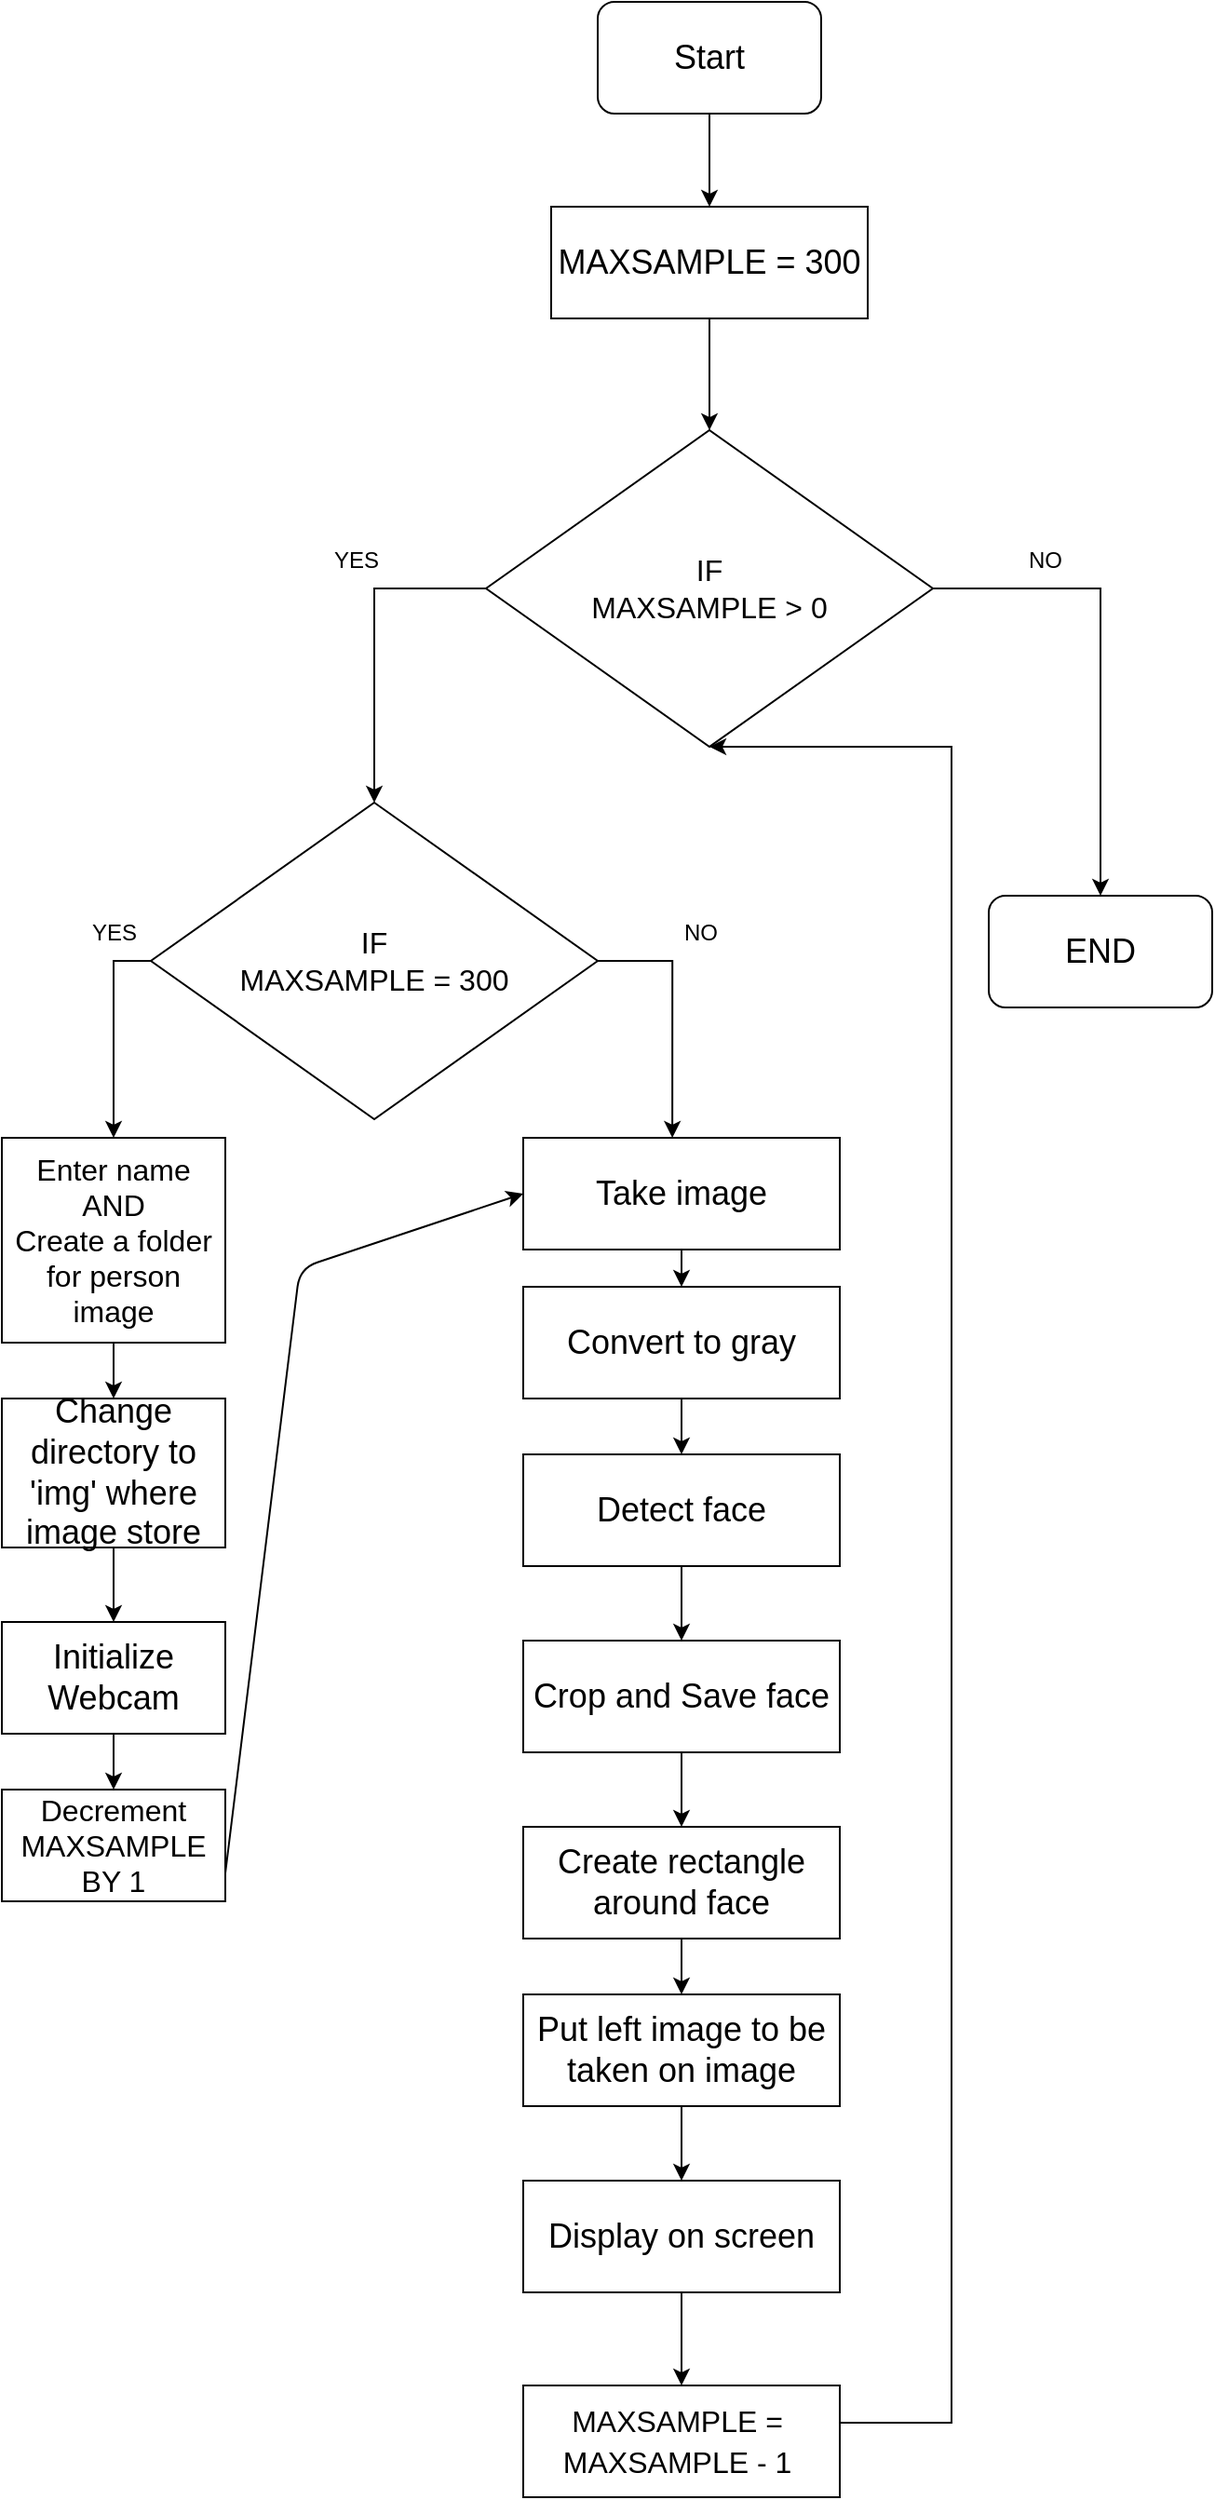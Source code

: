 <mxfile version="13.6.3" type="github">
  <diagram id="umDb_-zciCzAvkwwaGba" name="Page-1">
    <mxGraphModel dx="742" dy="508" grid="1" gridSize="10" guides="1" tooltips="1" connect="1" arrows="1" fold="1" page="1" pageScale="1" pageWidth="850" pageHeight="1100" math="0" shadow="0">
      <root>
        <mxCell id="0" />
        <mxCell id="1" parent="0" />
        <mxCell id="-TP9oQ7jm48y1_SzsRdm-7" style="edgeStyle=orthogonalEdgeStyle;rounded=0;orthogonalLoop=1;jettySize=auto;html=1;entryX=0.5;entryY=0;entryDx=0;entryDy=0;exitX=0.5;exitY=1;exitDx=0;exitDy=0;exitPerimeter=0;" parent="1" source="-TP9oQ7jm48y1_SzsRdm-1" target="-TP9oQ7jm48y1_SzsRdm-4" edge="1">
          <mxGeometry relative="1" as="geometry">
            <mxPoint x="390" y="240" as="targetPoint" />
          </mxGeometry>
        </mxCell>
        <mxCell id="-TP9oQ7jm48y1_SzsRdm-1" value="&lt;font style=&quot;font-size: 18px&quot;&gt;Start&lt;br&gt;&lt;/font&gt;" style="rounded=1;whiteSpace=wrap;html=1;" parent="1" vertex="1">
          <mxGeometry x="330" y="140" width="120" height="60" as="geometry" />
        </mxCell>
        <mxCell id="-TP9oQ7jm48y1_SzsRdm-4" value="&lt;font style=&quot;font-size: 18px&quot;&gt;MAXSAMPLE = 300&lt;/font&gt;" style="rounded=0;whiteSpace=wrap;html=1;" parent="1" vertex="1">
          <mxGeometry x="305" y="250" width="170" height="60" as="geometry" />
        </mxCell>
        <mxCell id="-TP9oQ7jm48y1_SzsRdm-12" style="edgeStyle=orthogonalEdgeStyle;rounded=0;orthogonalLoop=1;jettySize=auto;html=1;entryX=0.5;entryY=0;entryDx=0;entryDy=0;exitX=0.5;exitY=1;exitDx=0;exitDy=0;exitPerimeter=0;" parent="1" source="-TP9oQ7jm48y1_SzsRdm-4" target="-TP9oQ7jm48y1_SzsRdm-13" edge="1">
          <mxGeometry relative="1" as="geometry">
            <mxPoint x="389.5" y="360" as="targetPoint" />
            <mxPoint x="389.5" y="310" as="sourcePoint" />
          </mxGeometry>
        </mxCell>
        <mxCell id="-TP9oQ7jm48y1_SzsRdm-15" style="edgeStyle=orthogonalEdgeStyle;rounded=0;orthogonalLoop=1;jettySize=auto;html=1;exitX=0;exitY=0.5;exitDx=0;exitDy=0;entryX=0.5;entryY=0;entryDx=0;entryDy=0;entryPerimeter=0;" parent="1" source="-TP9oQ7jm48y1_SzsRdm-13" target="-TP9oQ7jm48y1_SzsRdm-23" edge="1">
          <mxGeometry relative="1" as="geometry">
            <mxPoint x="210" y="560" as="targetPoint" />
            <Array as="points">
              <mxPoint x="210" y="455" />
            </Array>
          </mxGeometry>
        </mxCell>
        <mxCell id="-TP9oQ7jm48y1_SzsRdm-13" value="&lt;font size=&quot;3&quot;&gt;IF &lt;br&gt;MAXSAMPLE &amp;gt; 0&lt;/font&gt;" style="rhombus;whiteSpace=wrap;html=1;" parent="1" vertex="1">
          <mxGeometry x="270" y="370" width="240" height="170" as="geometry" />
        </mxCell>
        <mxCell id="-TP9oQ7jm48y1_SzsRdm-16" style="edgeStyle=orthogonalEdgeStyle;rounded=0;orthogonalLoop=1;jettySize=auto;html=1;entryX=0.5;entryY=0;entryDx=0;entryDy=0;exitX=1;exitY=0.5;exitDx=0;exitDy=0;" parent="1" source="-TP9oQ7jm48y1_SzsRdm-13" target="-TP9oQ7jm48y1_SzsRdm-58" edge="1">
          <mxGeometry relative="1" as="geometry">
            <mxPoint x="600" y="610" as="targetPoint" />
            <mxPoint x="510" y="455" as="sourcePoint" />
            <Array as="points">
              <mxPoint x="600" y="455" />
            </Array>
          </mxGeometry>
        </mxCell>
        <mxCell id="-TP9oQ7jm48y1_SzsRdm-17" value="YES" style="text;html=1;align=center;verticalAlign=middle;resizable=0;points=[];autosize=1;" parent="1" vertex="1">
          <mxGeometry x="180" y="430" width="40" height="20" as="geometry" />
        </mxCell>
        <mxCell id="-TP9oQ7jm48y1_SzsRdm-18" value="NO" style="text;html=1;align=center;verticalAlign=middle;resizable=0;points=[];autosize=1;" parent="1" vertex="1">
          <mxGeometry x="555" y="430" width="30" height="20" as="geometry" />
        </mxCell>
        <mxCell id="-TP9oQ7jm48y1_SzsRdm-20" style="edgeStyle=orthogonalEdgeStyle;rounded=0;orthogonalLoop=1;jettySize=auto;html=1;exitX=0;exitY=0.5;exitDx=0;exitDy=0;entryX=0.5;entryY=0;entryDx=0;entryDy=0;" parent="1" source="-TP9oQ7jm48y1_SzsRdm-23" target="-TP9oQ7jm48y1_SzsRdm-24" edge="1">
          <mxGeometry relative="1" as="geometry">
            <mxPoint x="60" y="740" as="targetPoint" />
            <mxPoint x="80" y="640" as="sourcePoint" />
            <Array as="points">
              <mxPoint x="70" y="655" />
            </Array>
          </mxGeometry>
        </mxCell>
        <mxCell id="-TP9oQ7jm48y1_SzsRdm-21" style="edgeStyle=orthogonalEdgeStyle;rounded=0;orthogonalLoop=1;jettySize=auto;html=1;exitX=1;exitY=0.5;exitDx=0;exitDy=0;entryX=0.471;entryY=0;entryDx=0;entryDy=0;entryPerimeter=0;" parent="1" source="-TP9oQ7jm48y1_SzsRdm-23" target="NQL3DIHMLvO8vahwlyJR-2" edge="1">
          <mxGeometry relative="1" as="geometry">
            <mxPoint x="370" y="740" as="targetPoint" />
            <mxPoint x="330" y="660" as="sourcePoint" />
            <Array as="points">
              <mxPoint x="370" y="655" />
            </Array>
          </mxGeometry>
        </mxCell>
        <mxCell id="-TP9oQ7jm48y1_SzsRdm-23" value="&lt;font size=&quot;3&quot;&gt;IF &lt;br&gt;MAXSAMPLE = 300&lt;/font&gt;" style="rhombus;whiteSpace=wrap;html=1;" parent="1" vertex="1">
          <mxGeometry x="90" y="570" width="240" height="170" as="geometry" />
        </mxCell>
        <mxCell id="-TP9oQ7jm48y1_SzsRdm-24" value="&lt;font size=&quot;3&quot;&gt;Enter name&lt;br&gt;AND&lt;br&gt;Create a folder for person image&lt;br&gt;&lt;/font&gt;" style="rounded=0;whiteSpace=wrap;html=1;" parent="1" vertex="1">
          <mxGeometry x="10" y="750" width="120" height="110" as="geometry" />
        </mxCell>
        <mxCell id="-TP9oQ7jm48y1_SzsRdm-26" value="NO" style="text;html=1;align=center;verticalAlign=middle;resizable=0;points=[];autosize=1;" parent="1" vertex="1">
          <mxGeometry x="370" y="630" width="30" height="20" as="geometry" />
        </mxCell>
        <mxCell id="-TP9oQ7jm48y1_SzsRdm-27" value="YES" style="text;html=1;align=center;verticalAlign=middle;resizable=0;points=[];autosize=1;" parent="1" vertex="1">
          <mxGeometry x="50" y="630" width="40" height="20" as="geometry" />
        </mxCell>
        <mxCell id="-TP9oQ7jm48y1_SzsRdm-32" value="&lt;font style=&quot;font-size: 18px&quot;&gt;Initialize Webcam&lt;/font&gt;" style="rounded=0;whiteSpace=wrap;html=1;" parent="1" vertex="1">
          <mxGeometry x="10" y="1010" width="120" height="60" as="geometry" />
        </mxCell>
        <mxCell id="-TP9oQ7jm48y1_SzsRdm-33" style="edgeStyle=orthogonalEdgeStyle;rounded=0;orthogonalLoop=1;jettySize=auto;html=1;entryX=0.5;entryY=0;entryDx=0;entryDy=0;exitX=0.5;exitY=1;exitDx=0;exitDy=0;" parent="1" source="NQL3DIHMLvO8vahwlyJR-2" target="-TP9oQ7jm48y1_SzsRdm-34" edge="1">
          <mxGeometry relative="1" as="geometry">
            <mxPoint x="369.5" y="860" as="targetPoint" />
            <mxPoint x="369.5" y="810" as="sourcePoint" />
            <Array as="points" />
          </mxGeometry>
        </mxCell>
        <mxCell id="-TP9oQ7jm48y1_SzsRdm-34" value="&lt;span style=&quot;font-size: 18px&quot;&gt;Convert to gray&lt;/span&gt;" style="rounded=0;whiteSpace=wrap;html=1;" parent="1" vertex="1">
          <mxGeometry x="290" y="830" width="170" height="60" as="geometry" />
        </mxCell>
        <mxCell id="-TP9oQ7jm48y1_SzsRdm-35" style="edgeStyle=orthogonalEdgeStyle;rounded=0;orthogonalLoop=1;jettySize=auto;html=1;entryX=0.5;entryY=0;entryDx=0;entryDy=0;exitX=0.5;exitY=1;exitDx=0;exitDy=0;" parent="1" source="-TP9oQ7jm48y1_SzsRdm-34" target="-TP9oQ7jm48y1_SzsRdm-36" edge="1">
          <mxGeometry relative="1" as="geometry">
            <mxPoint x="369.5" y="980" as="targetPoint" />
            <mxPoint x="369.5" y="930" as="sourcePoint" />
          </mxGeometry>
        </mxCell>
        <mxCell id="-TP9oQ7jm48y1_SzsRdm-36" value="&lt;span style=&quot;font-size: 18px&quot;&gt;Detect face&lt;/span&gt;" style="rounded=0;whiteSpace=wrap;html=1;" parent="1" vertex="1">
          <mxGeometry x="290" y="920" width="170" height="60" as="geometry" />
        </mxCell>
        <mxCell id="-TP9oQ7jm48y1_SzsRdm-37" style="edgeStyle=orthogonalEdgeStyle;rounded=0;orthogonalLoop=1;jettySize=auto;html=1;exitX=0.5;exitY=1;exitDx=0;exitDy=0;entryX=0.5;entryY=0;entryDx=0;entryDy=0;" parent="1" source="-TP9oQ7jm48y1_SzsRdm-36" target="kzcAIZ4tKpcAWNBiGhdO-1" edge="1">
          <mxGeometry relative="1" as="geometry">
            <mxPoint x="390" y="1020" as="targetPoint" />
            <mxPoint x="369.5" y="1050" as="sourcePoint" />
          </mxGeometry>
        </mxCell>
        <mxCell id="-TP9oQ7jm48y1_SzsRdm-38" value="&lt;font style=&quot;font-size: 18px&quot;&gt;Create rectangle around face&lt;br&gt;&lt;/font&gt;" style="rounded=0;whiteSpace=wrap;html=1;" parent="1" vertex="1">
          <mxGeometry x="290" y="1120" width="170" height="60" as="geometry" />
        </mxCell>
        <mxCell id="-TP9oQ7jm48y1_SzsRdm-39" style="edgeStyle=orthogonalEdgeStyle;rounded=0;orthogonalLoop=1;jettySize=auto;html=1;entryX=0.5;entryY=0;entryDx=0;entryDy=0;exitX=0.5;exitY=1;exitDx=0;exitDy=0;" parent="1" source="-TP9oQ7jm48y1_SzsRdm-38" target="-TP9oQ7jm48y1_SzsRdm-40" edge="1">
          <mxGeometry relative="1" as="geometry">
            <mxPoint x="369.5" y="1220" as="targetPoint" />
            <mxPoint x="369.5" y="1170" as="sourcePoint" />
          </mxGeometry>
        </mxCell>
        <mxCell id="-TP9oQ7jm48y1_SzsRdm-40" value="&lt;font style=&quot;font-size: 18px&quot;&gt;Put left image to be taken on image&lt;br&gt;&lt;/font&gt;" style="rounded=0;whiteSpace=wrap;html=1;" parent="1" vertex="1">
          <mxGeometry x="290" y="1210" width="170" height="60" as="geometry" />
        </mxCell>
        <mxCell id="-TP9oQ7jm48y1_SzsRdm-41" style="edgeStyle=orthogonalEdgeStyle;rounded=0;orthogonalLoop=1;jettySize=auto;html=1;entryX=0.5;entryY=0;entryDx=0;entryDy=0;exitX=0.5;exitY=1;exitDx=0;exitDy=0;" parent="1" source="-TP9oQ7jm48y1_SzsRdm-40" target="-TP9oQ7jm48y1_SzsRdm-42" edge="1">
          <mxGeometry relative="1" as="geometry">
            <mxPoint x="369.5" y="1340" as="targetPoint" />
            <mxPoint x="369.5" y="1290" as="sourcePoint" />
          </mxGeometry>
        </mxCell>
        <mxCell id="-TP9oQ7jm48y1_SzsRdm-42" value="&lt;font style=&quot;font-size: 18px&quot;&gt;Display on screen&lt;br&gt;&lt;/font&gt;" style="rounded=0;whiteSpace=wrap;html=1;" parent="1" vertex="1">
          <mxGeometry x="290" y="1310" width="170" height="60" as="geometry" />
        </mxCell>
        <mxCell id="-TP9oQ7jm48y1_SzsRdm-51" style="edgeStyle=orthogonalEdgeStyle;rounded=0;orthogonalLoop=1;jettySize=auto;html=1;exitX=1;exitY=0.5;exitDx=0;exitDy=0;entryX=0.5;entryY=1;entryDx=0;entryDy=0;" parent="1" source="-TP9oQ7jm48y1_SzsRdm-54" target="-TP9oQ7jm48y1_SzsRdm-13" edge="1">
          <mxGeometry relative="1" as="geometry">
            <mxPoint x="390" y="560" as="targetPoint" />
            <mxPoint x="470" y="1610" as="sourcePoint" />
            <Array as="points">
              <mxPoint x="520" y="1440" />
              <mxPoint x="520" y="540" />
            </Array>
          </mxGeometry>
        </mxCell>
        <mxCell id="-TP9oQ7jm48y1_SzsRdm-48" value="" style="endArrow=classic;html=1;exitX=1;exitY=0.75;exitDx=0;exitDy=0;entryX=0;entryY=0.5;entryDx=0;entryDy=0;" parent="1" source="Km6ifxVMez6fb6SqVy8D-1" target="NQL3DIHMLvO8vahwlyJR-2" edge="1">
          <mxGeometry width="50" height="50" relative="1" as="geometry">
            <mxPoint x="140" y="780" as="sourcePoint" />
            <mxPoint x="280" y="780" as="targetPoint" />
            <Array as="points">
              <mxPoint x="170" y="820" />
            </Array>
          </mxGeometry>
        </mxCell>
        <mxCell id="-TP9oQ7jm48y1_SzsRdm-54" value="&lt;font style=&quot;font-size: 18px&quot;&gt;&lt;span style=&quot;font-size: medium&quot;&gt;MAXSAMPLE =&amp;nbsp;&lt;br&gt;&lt;/span&gt;&lt;span style=&quot;font-size: medium&quot;&gt;MAXSAMPLE - 1&lt;/span&gt;&lt;span style=&quot;font-size: medium&quot;&gt;&amp;nbsp;&lt;/span&gt;&lt;br&gt;&lt;/font&gt;" style="rounded=0;whiteSpace=wrap;html=1;" parent="1" vertex="1">
          <mxGeometry x="290" y="1420" width="170" height="60" as="geometry" />
        </mxCell>
        <mxCell id="-TP9oQ7jm48y1_SzsRdm-55" style="edgeStyle=orthogonalEdgeStyle;rounded=0;orthogonalLoop=1;jettySize=auto;html=1;exitX=0.5;exitY=1;exitDx=0;exitDy=0;entryX=0.5;entryY=0;entryDx=0;entryDy=0;" parent="1" source="-TP9oQ7jm48y1_SzsRdm-42" target="-TP9oQ7jm48y1_SzsRdm-54" edge="1">
          <mxGeometry relative="1" as="geometry">
            <mxPoint x="375" y="1580" as="targetPoint" />
            <mxPoint x="369.39" y="1360.72" as="sourcePoint" />
            <Array as="points" />
          </mxGeometry>
        </mxCell>
        <mxCell id="-TP9oQ7jm48y1_SzsRdm-58" value="&lt;font style=&quot;font-size: 18px&quot;&gt;END&lt;/font&gt;" style="rounded=1;whiteSpace=wrap;html=1;" parent="1" vertex="1">
          <mxGeometry x="540" y="620" width="120" height="60" as="geometry" />
        </mxCell>
        <mxCell id="NQL3DIHMLvO8vahwlyJR-1" style="edgeStyle=orthogonalEdgeStyle;rounded=0;orthogonalLoop=1;jettySize=auto;html=1;exitX=0.5;exitY=1;exitDx=0;exitDy=0;entryX=0.5;entryY=0;entryDx=0;entryDy=0;" parent="1" source="-TP9oQ7jm48y1_SzsRdm-24" target="Km6ifxVMez6fb6SqVy8D-3" edge="1">
          <mxGeometry relative="1" as="geometry">
            <mxPoint x="60" y="910" as="targetPoint" />
            <mxPoint x="60" y="860" as="sourcePoint" />
          </mxGeometry>
        </mxCell>
        <mxCell id="NQL3DIHMLvO8vahwlyJR-2" value="&lt;span style=&quot;font-size: 18px&quot;&gt;Take image&lt;/span&gt;" style="rounded=0;whiteSpace=wrap;html=1;" parent="1" vertex="1">
          <mxGeometry x="290" y="750" width="170" height="60" as="geometry" />
        </mxCell>
        <mxCell id="Km6ifxVMez6fb6SqVy8D-1" value="&lt;font size=&quot;3&quot;&gt;Decrement MAXSAMPLE BY 1&lt;/font&gt;" style="rounded=0;whiteSpace=wrap;html=1;" parent="1" vertex="1">
          <mxGeometry x="10" y="1100" width="120" height="60" as="geometry" />
        </mxCell>
        <mxCell id="Km6ifxVMez6fb6SqVy8D-2" style="edgeStyle=orthogonalEdgeStyle;rounded=0;orthogonalLoop=1;jettySize=auto;html=1;entryX=0.5;entryY=0;entryDx=0;entryDy=0;exitX=0.5;exitY=1;exitDx=0;exitDy=0;" parent="1" source="-TP9oQ7jm48y1_SzsRdm-32" target="Km6ifxVMez6fb6SqVy8D-1" edge="1">
          <mxGeometry relative="1" as="geometry">
            <mxPoint x="60" y="1130" as="targetPoint" />
            <mxPoint x="70" y="1150" as="sourcePoint" />
            <Array as="points" />
          </mxGeometry>
        </mxCell>
        <mxCell id="Km6ifxVMez6fb6SqVy8D-3" value="&lt;font style=&quot;font-size: 18px&quot;&gt;Change directory to &#39;img&#39; where image store&lt;/font&gt;" style="rounded=0;whiteSpace=wrap;html=1;" parent="1" vertex="1">
          <mxGeometry x="10" y="890" width="120" height="80" as="geometry" />
        </mxCell>
        <mxCell id="Km6ifxVMez6fb6SqVy8D-4" style="edgeStyle=orthogonalEdgeStyle;rounded=0;orthogonalLoop=1;jettySize=auto;html=1;exitX=0.5;exitY=1;exitDx=0;exitDy=0;" parent="1" source="Km6ifxVMez6fb6SqVy8D-3" target="-TP9oQ7jm48y1_SzsRdm-32" edge="1">
          <mxGeometry relative="1" as="geometry">
            <mxPoint x="70" y="1090" as="targetPoint" />
            <mxPoint x="60" y="970" as="sourcePoint" />
          </mxGeometry>
        </mxCell>
        <mxCell id="kzcAIZ4tKpcAWNBiGhdO-2" value="" style="edgeStyle=orthogonalEdgeStyle;rounded=0;orthogonalLoop=1;jettySize=auto;html=1;entryX=0.5;entryY=0;entryDx=0;entryDy=0;entryPerimeter=0;" edge="1" parent="1" source="kzcAIZ4tKpcAWNBiGhdO-1" target="-TP9oQ7jm48y1_SzsRdm-38">
          <mxGeometry relative="1" as="geometry">
            <mxPoint x="375" y="1120" as="targetPoint" />
          </mxGeometry>
        </mxCell>
        <mxCell id="kzcAIZ4tKpcAWNBiGhdO-1" value="&lt;font style=&quot;font-size: 18px&quot;&gt;Crop and Save face&lt;br&gt;&lt;/font&gt;" style="rounded=0;whiteSpace=wrap;html=1;" vertex="1" parent="1">
          <mxGeometry x="290" y="1020" width="170" height="60" as="geometry" />
        </mxCell>
      </root>
    </mxGraphModel>
  </diagram>
</mxfile>
